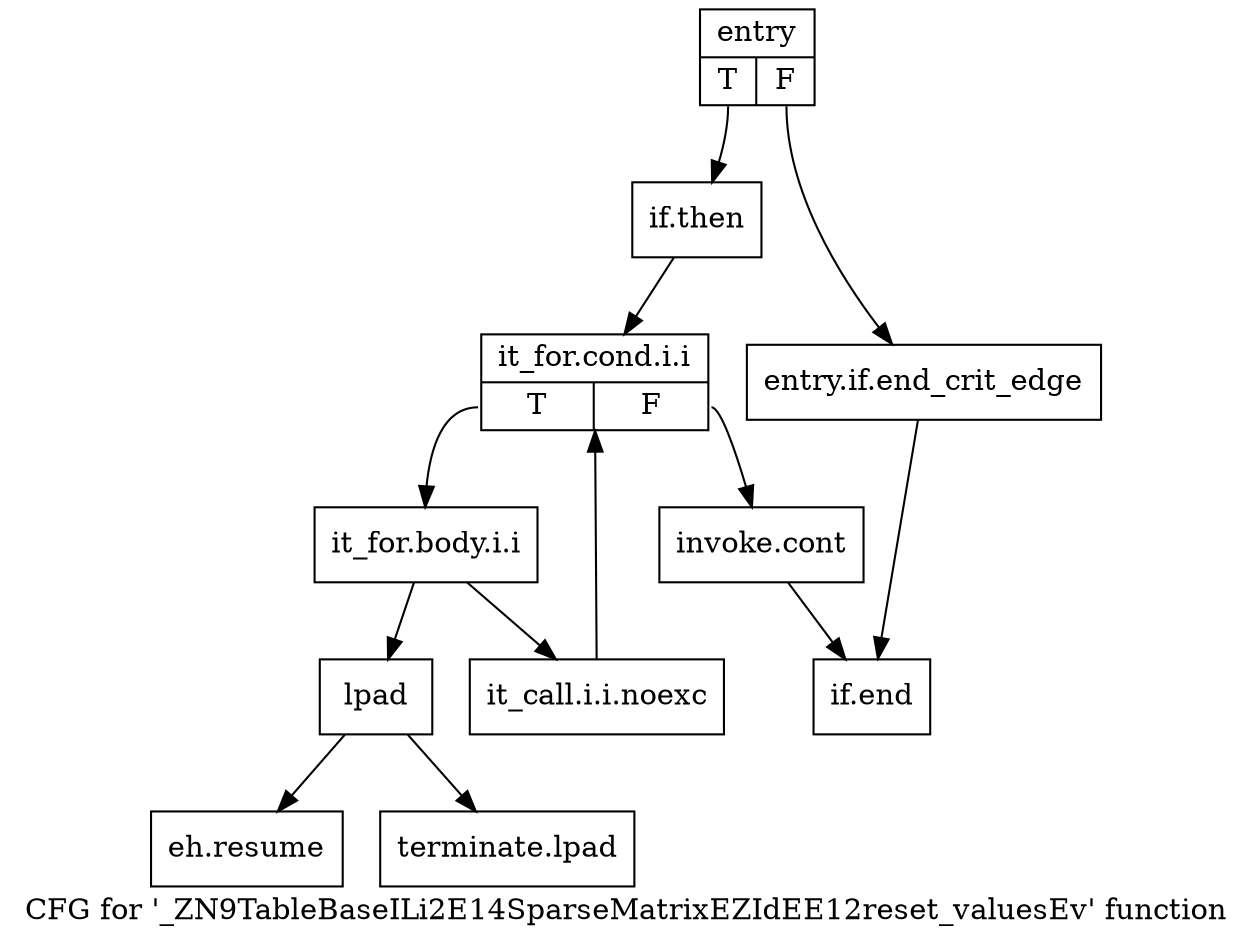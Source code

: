 digraph "CFG for '_ZN9TableBaseILi2E14SparseMatrixEZIdEE12reset_valuesEv' function" {
	label="CFG for '_ZN9TableBaseILi2E14SparseMatrixEZIdEE12reset_valuesEv' function";

	Node0x2d70ae0 [shape=record,label="{entry|{<s0>T|<s1>F}}"];
	Node0x2d70ae0:s0 -> Node0x2d70b80;
	Node0x2d70ae0:s1 -> Node0x2d70b30;
	Node0x2d70b30 [shape=record,label="{entry.if.end_crit_edge}"];
	Node0x2d70b30 -> Node0x2d70d60;
	Node0x2d70b80 [shape=record,label="{if.then}"];
	Node0x2d70b80 -> Node0x2d70bd0;
	Node0x2d70bd0 [shape=record,label="{it_for.cond.i.i|{<s0>T|<s1>F}}"];
	Node0x2d70bd0:s0 -> Node0x2d70c20;
	Node0x2d70bd0:s1 -> Node0x2d70cc0;
	Node0x2d70c20 [shape=record,label="{it_for.body.i.i}"];
	Node0x2d70c20 -> Node0x2d70c70;
	Node0x2d70c20 -> Node0x2d70d10;
	Node0x2d70c70 [shape=record,label="{it_call.i.i.noexc}"];
	Node0x2d70c70 -> Node0x2d70bd0;
	Node0x2d70cc0 [shape=record,label="{invoke.cont}"];
	Node0x2d70cc0 -> Node0x2d70d60;
	Node0x2d70d10 [shape=record,label="{lpad}"];
	Node0x2d70d10 -> Node0x2d70db0;
	Node0x2d70d10 -> Node0x2d70e00;
	Node0x2d70d60 [shape=record,label="{if.end}"];
	Node0x2d70db0 [shape=record,label="{eh.resume}"];
	Node0x2d70e00 [shape=record,label="{terminate.lpad}"];
}
